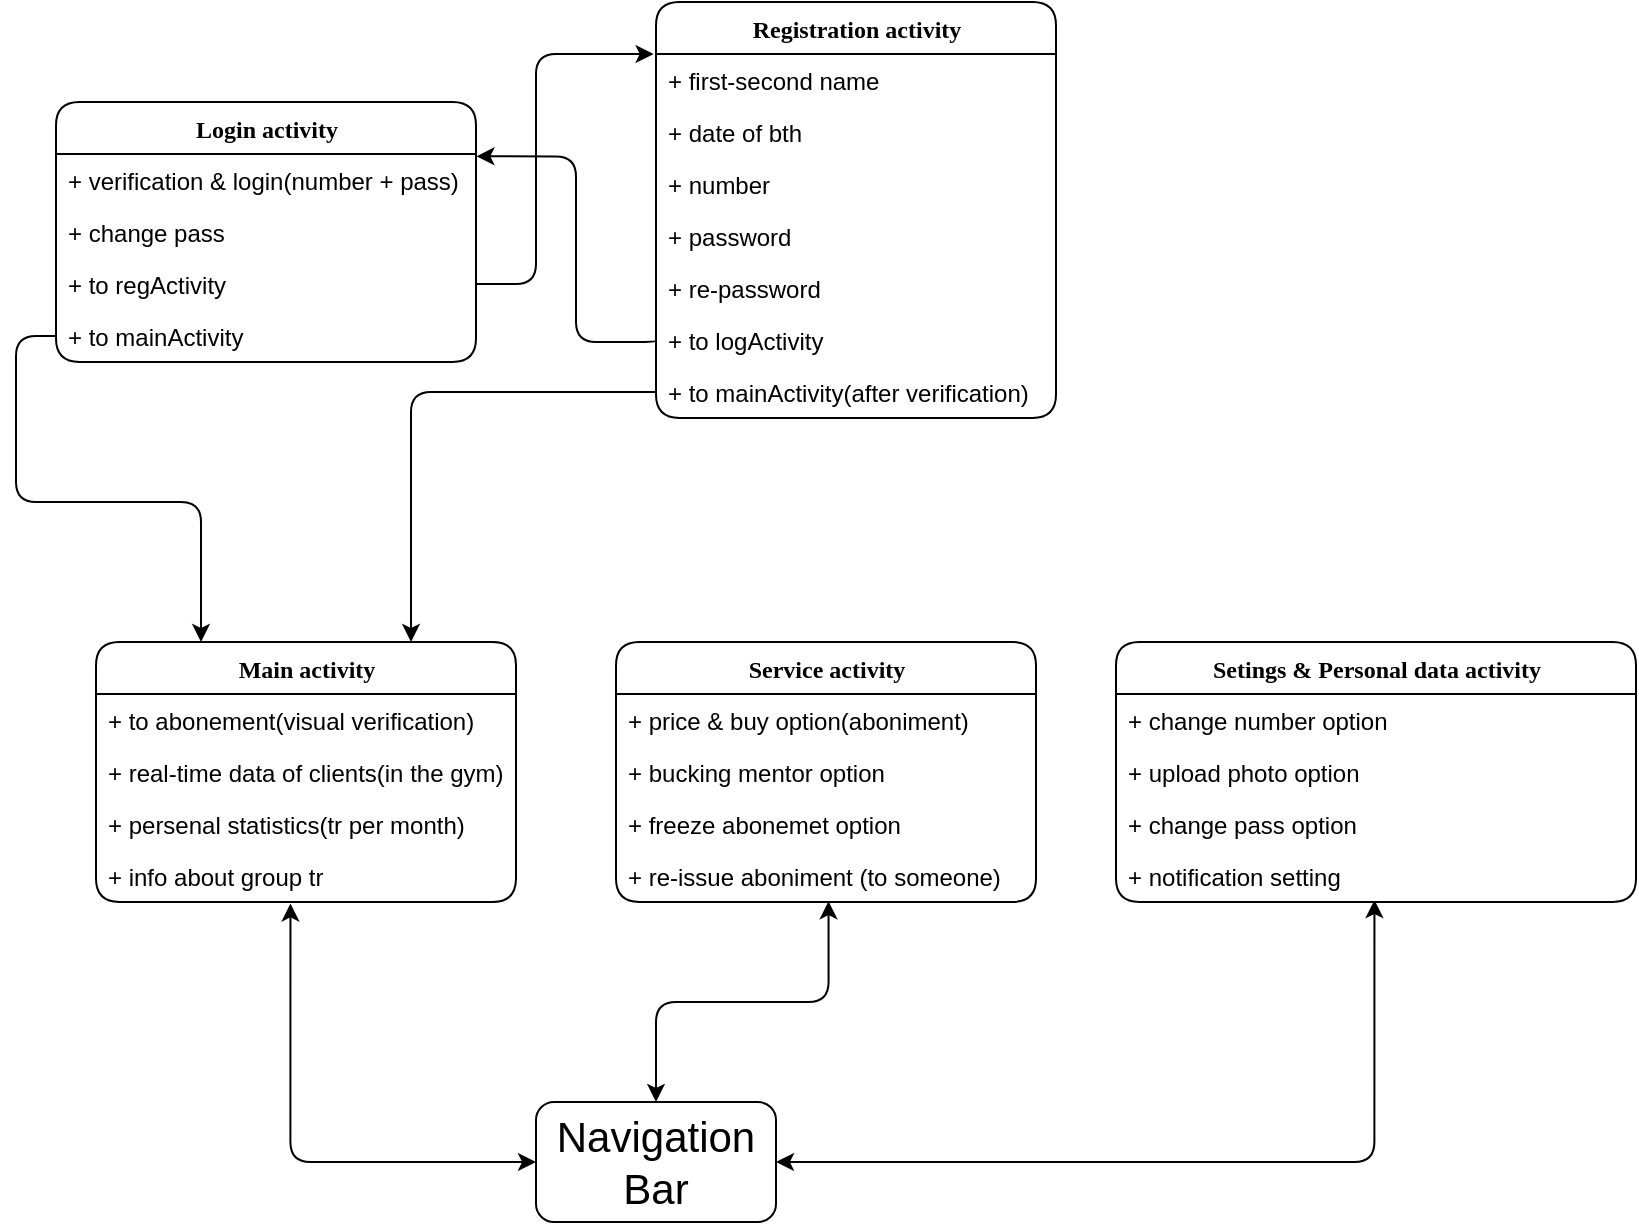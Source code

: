<mxfile version="21.7.5" type="github">
  <diagram name="Page-1" id="9f46799a-70d6-7492-0946-bef42562c5a5">
    <mxGraphModel dx="1402" dy="771" grid="1" gridSize="10" guides="1" tooltips="1" connect="1" arrows="1" fold="1" page="1" pageScale="1" pageWidth="1100" pageHeight="850" background="none" math="0" shadow="0">
      <root>
        <mxCell id="0" />
        <mxCell id="1" parent="0" />
        <mxCell id="78961159f06e98e8-17" value="Login activity" style="swimlane;html=1;fontStyle=1;align=center;verticalAlign=top;childLayout=stackLayout;horizontal=1;startSize=26;horizontalStack=0;resizeParent=1;resizeLast=0;collapsible=1;marginBottom=0;swimlaneFillColor=#ffffff;rounded=1;shadow=0;comic=0;labelBackgroundColor=none;strokeWidth=1;fillColor=none;fontFamily=Verdana;fontSize=12" parent="1" vertex="1">
          <mxGeometry x="30" y="70" width="210" height="130" as="geometry" />
        </mxCell>
        <mxCell id="78961159f06e98e8-21" value="+ verification &amp;amp; login(number + pass)" style="text;html=1;strokeColor=none;fillColor=none;align=left;verticalAlign=top;spacingLeft=4;spacingRight=4;whiteSpace=wrap;overflow=hidden;rotatable=0;points=[[0,0.5],[1,0.5]];portConstraint=eastwest;rounded=1;" parent="78961159f06e98e8-17" vertex="1">
          <mxGeometry y="26" width="210" height="26" as="geometry" />
        </mxCell>
        <mxCell id="78961159f06e98e8-23" value="+ change pass" style="text;html=1;strokeColor=none;fillColor=none;align=left;verticalAlign=top;spacingLeft=4;spacingRight=4;whiteSpace=wrap;overflow=hidden;rotatable=0;points=[[0,0.5],[1,0.5]];portConstraint=eastwest;rounded=1;" parent="78961159f06e98e8-17" vertex="1">
          <mxGeometry y="52" width="210" height="26" as="geometry" />
        </mxCell>
        <mxCell id="orXaqV5CBYKXUnDwEfgx-1" value="+ to regActivity" style="text;html=1;strokeColor=none;fillColor=none;align=left;verticalAlign=top;spacingLeft=4;spacingRight=4;whiteSpace=wrap;overflow=hidden;rotatable=0;points=[[0,0.5],[1,0.5]];portConstraint=eastwest;rounded=1;" vertex="1" parent="78961159f06e98e8-17">
          <mxGeometry y="78" width="210" height="26" as="geometry" />
        </mxCell>
        <mxCell id="78961159f06e98e8-25" value="+ to mainActivity" style="text;html=1;strokeColor=none;fillColor=none;align=left;verticalAlign=top;spacingLeft=4;spacingRight=4;whiteSpace=wrap;overflow=hidden;rotatable=0;points=[[0,0.5],[1,0.5]];portConstraint=eastwest;rounded=1;" parent="78961159f06e98e8-17" vertex="1">
          <mxGeometry y="104" width="210" height="26" as="geometry" />
        </mxCell>
        <mxCell id="a9FXiN3-2ey64VgriO8G-4" value="Registration activity" style="swimlane;html=1;fontStyle=1;align=center;verticalAlign=top;childLayout=stackLayout;horizontal=1;startSize=26;horizontalStack=0;resizeParent=1;resizeLast=0;collapsible=1;marginBottom=0;swimlaneFillColor=#ffffff;rounded=1;shadow=0;comic=0;labelBackgroundColor=none;strokeWidth=1;fillColor=none;fontFamily=Verdana;fontSize=12" parent="1" vertex="1">
          <mxGeometry x="330" y="20" width="200" height="208" as="geometry" />
        </mxCell>
        <mxCell id="a9FXiN3-2ey64VgriO8G-7" value="+ first-second name" style="text;html=1;strokeColor=none;fillColor=none;align=left;verticalAlign=top;spacingLeft=4;spacingRight=4;whiteSpace=wrap;overflow=hidden;rotatable=0;points=[[0,0.5],[1,0.5]];portConstraint=eastwest;rounded=1;" parent="a9FXiN3-2ey64VgriO8G-4" vertex="1">
          <mxGeometry y="26" width="200" height="26" as="geometry" />
        </mxCell>
        <mxCell id="a9FXiN3-2ey64VgriO8G-6" value="+ date of bth" style="text;html=1;strokeColor=none;fillColor=none;align=left;verticalAlign=top;spacingLeft=4;spacingRight=4;whiteSpace=wrap;overflow=hidden;rotatable=0;points=[[0,0.5],[1,0.5]];portConstraint=eastwest;rounded=1;" parent="a9FXiN3-2ey64VgriO8G-4" vertex="1">
          <mxGeometry y="52" width="200" height="26" as="geometry" />
        </mxCell>
        <mxCell id="a9FXiN3-2ey64VgriO8G-5" value="+ number" style="text;html=1;strokeColor=none;fillColor=none;align=left;verticalAlign=top;spacingLeft=4;spacingRight=4;whiteSpace=wrap;overflow=hidden;rotatable=0;points=[[0,0.5],[1,0.5]];portConstraint=eastwest;rounded=1;" parent="a9FXiN3-2ey64VgriO8G-4" vertex="1">
          <mxGeometry y="78" width="200" height="26" as="geometry" />
        </mxCell>
        <mxCell id="orXaqV5CBYKXUnDwEfgx-3" value="+ password&lt;br&gt;" style="text;html=1;strokeColor=none;fillColor=none;align=left;verticalAlign=top;spacingLeft=4;spacingRight=4;whiteSpace=wrap;overflow=hidden;rotatable=0;points=[[0,0.5],[1,0.5]];portConstraint=eastwest;rounded=1;" vertex="1" parent="a9FXiN3-2ey64VgriO8G-4">
          <mxGeometry y="104" width="200" height="26" as="geometry" />
        </mxCell>
        <mxCell id="orXaqV5CBYKXUnDwEfgx-4" value="+ re-password" style="text;html=1;strokeColor=none;fillColor=none;align=left;verticalAlign=top;spacingLeft=4;spacingRight=4;whiteSpace=wrap;overflow=hidden;rotatable=0;points=[[0,0.5],[1,0.5]];portConstraint=eastwest;rounded=1;" vertex="1" parent="a9FXiN3-2ey64VgriO8G-4">
          <mxGeometry y="130" width="200" height="26" as="geometry" />
        </mxCell>
        <mxCell id="orXaqV5CBYKXUnDwEfgx-5" value="+ to logActivity" style="text;html=1;strokeColor=none;fillColor=none;align=left;verticalAlign=top;spacingLeft=4;spacingRight=4;whiteSpace=wrap;overflow=hidden;rotatable=0;points=[[0,0.5],[1,0.5]];portConstraint=eastwest;rounded=1;" vertex="1" parent="a9FXiN3-2ey64VgriO8G-4">
          <mxGeometry y="156" width="200" height="26" as="geometry" />
        </mxCell>
        <mxCell id="orXaqV5CBYKXUnDwEfgx-16" value="+ to mainActivity(after verification)" style="text;html=1;strokeColor=none;fillColor=none;align=left;verticalAlign=top;spacingLeft=4;spacingRight=4;whiteSpace=wrap;overflow=hidden;rotatable=0;points=[[0,0.5],[1,0.5]];portConstraint=eastwest;rounded=1;" vertex="1" parent="a9FXiN3-2ey64VgriO8G-4">
          <mxGeometry y="182" width="200" height="26" as="geometry" />
        </mxCell>
        <mxCell id="orXaqV5CBYKXUnDwEfgx-6" style="edgeStyle=orthogonalEdgeStyle;rounded=1;orthogonalLoop=1;jettySize=auto;html=1;exitX=1;exitY=0.5;exitDx=0;exitDy=0;entryX=-0.006;entryY=0.126;entryDx=0;entryDy=0;entryPerimeter=0;" edge="1" parent="1" source="orXaqV5CBYKXUnDwEfgx-1" target="a9FXiN3-2ey64VgriO8G-4">
          <mxGeometry relative="1" as="geometry">
            <Array as="points">
              <mxPoint x="270" y="161" />
              <mxPoint x="270" y="46" />
              <mxPoint x="329" y="46" />
            </Array>
          </mxGeometry>
        </mxCell>
        <mxCell id="orXaqV5CBYKXUnDwEfgx-9" style="edgeStyle=orthogonalEdgeStyle;rounded=1;orthogonalLoop=1;jettySize=auto;html=1;exitX=0;exitY=0.5;exitDx=0;exitDy=0;entryX=1.001;entryY=0.045;entryDx=0;entryDy=0;entryPerimeter=0;" edge="1" parent="1" source="orXaqV5CBYKXUnDwEfgx-5" target="78961159f06e98e8-21">
          <mxGeometry relative="1" as="geometry">
            <Array as="points">
              <mxPoint x="330" y="190" />
              <mxPoint x="290" y="190" />
              <mxPoint x="290" y="97" />
            </Array>
          </mxGeometry>
        </mxCell>
        <mxCell id="orXaqV5CBYKXUnDwEfgx-10" value="Main activity" style="swimlane;html=1;fontStyle=1;align=center;verticalAlign=top;childLayout=stackLayout;horizontal=1;startSize=26;horizontalStack=0;resizeParent=1;resizeLast=0;collapsible=1;marginBottom=0;swimlaneFillColor=#ffffff;rounded=1;shadow=0;comic=0;labelBackgroundColor=none;strokeWidth=1;fillColor=none;fontFamily=Verdana;fontSize=12" vertex="1" parent="1">
          <mxGeometry x="50" y="340" width="210" height="130" as="geometry" />
        </mxCell>
        <mxCell id="orXaqV5CBYKXUnDwEfgx-12" value="+ to abonement(visual verification)" style="text;html=1;strokeColor=none;fillColor=none;align=left;verticalAlign=top;spacingLeft=4;spacingRight=4;whiteSpace=wrap;overflow=hidden;rotatable=0;points=[[0,0.5],[1,0.5]];portConstraint=eastwest;rounded=1;" vertex="1" parent="orXaqV5CBYKXUnDwEfgx-10">
          <mxGeometry y="26" width="210" height="26" as="geometry" />
        </mxCell>
        <mxCell id="orXaqV5CBYKXUnDwEfgx-11" value="+ real-time data of clients(in the gym)" style="text;html=1;strokeColor=none;fillColor=none;align=left;verticalAlign=top;spacingLeft=4;spacingRight=4;whiteSpace=wrap;overflow=hidden;rotatable=0;points=[[0,0.5],[1,0.5]];portConstraint=eastwest;rounded=1;" vertex="1" parent="orXaqV5CBYKXUnDwEfgx-10">
          <mxGeometry y="52" width="210" height="26" as="geometry" />
        </mxCell>
        <mxCell id="orXaqV5CBYKXUnDwEfgx-19" value="+ persenal statistics(tr per month)" style="text;html=1;strokeColor=none;fillColor=none;align=left;verticalAlign=top;spacingLeft=4;spacingRight=4;whiteSpace=wrap;overflow=hidden;rotatable=0;points=[[0,0.5],[1,0.5]];portConstraint=eastwest;rounded=1;" vertex="1" parent="orXaqV5CBYKXUnDwEfgx-10">
          <mxGeometry y="78" width="210" height="26" as="geometry" />
        </mxCell>
        <mxCell id="orXaqV5CBYKXUnDwEfgx-20" value="+ info about group tr" style="text;html=1;strokeColor=none;fillColor=none;align=left;verticalAlign=top;spacingLeft=4;spacingRight=4;whiteSpace=wrap;overflow=hidden;rotatable=0;points=[[0,0.5],[1,0.5]];portConstraint=eastwest;rounded=1;" vertex="1" parent="orXaqV5CBYKXUnDwEfgx-10">
          <mxGeometry y="104" width="210" height="26" as="geometry" />
        </mxCell>
        <mxCell id="orXaqV5CBYKXUnDwEfgx-17" style="edgeStyle=orthogonalEdgeStyle;rounded=1;orthogonalLoop=1;jettySize=auto;html=1;exitX=0;exitY=0.5;exitDx=0;exitDy=0;entryX=0.75;entryY=0;entryDx=0;entryDy=0;" edge="1" parent="1" source="orXaqV5CBYKXUnDwEfgx-16" target="orXaqV5CBYKXUnDwEfgx-10">
          <mxGeometry relative="1" as="geometry" />
        </mxCell>
        <mxCell id="orXaqV5CBYKXUnDwEfgx-18" style="edgeStyle=orthogonalEdgeStyle;rounded=1;orthogonalLoop=1;jettySize=auto;html=1;exitX=0;exitY=0.5;exitDx=0;exitDy=0;entryX=0.25;entryY=0;entryDx=0;entryDy=0;" edge="1" parent="1" source="78961159f06e98e8-25" target="orXaqV5CBYKXUnDwEfgx-10">
          <mxGeometry relative="1" as="geometry" />
        </mxCell>
        <mxCell id="orXaqV5CBYKXUnDwEfgx-21" value="Service activity" style="swimlane;html=1;fontStyle=1;align=center;verticalAlign=top;childLayout=stackLayout;horizontal=1;startSize=26;horizontalStack=0;resizeParent=1;resizeLast=0;collapsible=1;marginBottom=0;swimlaneFillColor=#ffffff;rounded=1;shadow=0;comic=0;labelBackgroundColor=none;strokeWidth=1;fillColor=none;fontFamily=Verdana;fontSize=12" vertex="1" parent="1">
          <mxGeometry x="310" y="340" width="210" height="130" as="geometry" />
        </mxCell>
        <mxCell id="orXaqV5CBYKXUnDwEfgx-22" value="+ price &amp;amp; buy option(aboniment)" style="text;html=1;strokeColor=none;fillColor=none;align=left;verticalAlign=top;spacingLeft=4;spacingRight=4;whiteSpace=wrap;overflow=hidden;rotatable=0;points=[[0,0.5],[1,0.5]];portConstraint=eastwest;rounded=1;" vertex="1" parent="orXaqV5CBYKXUnDwEfgx-21">
          <mxGeometry y="26" width="210" height="26" as="geometry" />
        </mxCell>
        <mxCell id="orXaqV5CBYKXUnDwEfgx-23" value="+ bucking mentor option" style="text;html=1;strokeColor=none;fillColor=none;align=left;verticalAlign=top;spacingLeft=4;spacingRight=4;whiteSpace=wrap;overflow=hidden;rotatable=0;points=[[0,0.5],[1,0.5]];portConstraint=eastwest;rounded=1;" vertex="1" parent="orXaqV5CBYKXUnDwEfgx-21">
          <mxGeometry y="52" width="210" height="26" as="geometry" />
        </mxCell>
        <mxCell id="orXaqV5CBYKXUnDwEfgx-24" value="+ freeze abonemet option" style="text;html=1;strokeColor=none;fillColor=none;align=left;verticalAlign=top;spacingLeft=4;spacingRight=4;whiteSpace=wrap;overflow=hidden;rotatable=0;points=[[0,0.5],[1,0.5]];portConstraint=eastwest;rounded=1;" vertex="1" parent="orXaqV5CBYKXUnDwEfgx-21">
          <mxGeometry y="78" width="210" height="26" as="geometry" />
        </mxCell>
        <mxCell id="orXaqV5CBYKXUnDwEfgx-25" value="+&amp;nbsp;re-issue aboniment (to someone)" style="text;html=1;strokeColor=none;fillColor=none;align=left;verticalAlign=top;spacingLeft=4;spacingRight=4;whiteSpace=wrap;overflow=hidden;rotatable=0;points=[[0,0.5],[1,0.5]];portConstraint=eastwest;rounded=1;" vertex="1" parent="orXaqV5CBYKXUnDwEfgx-21">
          <mxGeometry y="104" width="210" height="26" as="geometry" />
        </mxCell>
        <mxCell id="orXaqV5CBYKXUnDwEfgx-28" style="edgeStyle=orthogonalEdgeStyle;rounded=1;orthogonalLoop=1;jettySize=auto;html=1;exitX=0;exitY=0.5;exitDx=0;exitDy=0;entryX=0.463;entryY=1.027;entryDx=0;entryDy=0;entryPerimeter=0;startArrow=classic;startFill=1;" edge="1" parent="1" source="orXaqV5CBYKXUnDwEfgx-26" target="orXaqV5CBYKXUnDwEfgx-20">
          <mxGeometry relative="1" as="geometry" />
        </mxCell>
        <mxCell id="orXaqV5CBYKXUnDwEfgx-29" style="edgeStyle=orthogonalEdgeStyle;rounded=1;orthogonalLoop=1;jettySize=auto;html=1;exitX=0.5;exitY=0;exitDx=0;exitDy=0;entryX=0.506;entryY=0.984;entryDx=0;entryDy=0;entryPerimeter=0;startArrow=classic;startFill=1;" edge="1" parent="1" source="orXaqV5CBYKXUnDwEfgx-26" target="orXaqV5CBYKXUnDwEfgx-25">
          <mxGeometry relative="1" as="geometry" />
        </mxCell>
        <mxCell id="orXaqV5CBYKXUnDwEfgx-35" style="edgeStyle=orthogonalEdgeStyle;rounded=1;orthogonalLoop=1;jettySize=auto;html=1;exitX=1;exitY=0.5;exitDx=0;exitDy=0;entryX=0.497;entryY=0.962;entryDx=0;entryDy=0;entryPerimeter=0;startArrow=classic;startFill=1;" edge="1" parent="1" source="orXaqV5CBYKXUnDwEfgx-26" target="orXaqV5CBYKXUnDwEfgx-34">
          <mxGeometry relative="1" as="geometry" />
        </mxCell>
        <mxCell id="orXaqV5CBYKXUnDwEfgx-26" value="&lt;font style=&quot;font-size: 21px;&quot;&gt;Navigation Bar&lt;/font&gt;" style="rounded=1;whiteSpace=wrap;html=1;" vertex="1" parent="1">
          <mxGeometry x="270" y="570" width="120" height="60" as="geometry" />
        </mxCell>
        <mxCell id="orXaqV5CBYKXUnDwEfgx-30" value="Setings &amp;amp; Personal data activity" style="swimlane;html=1;fontStyle=1;align=center;verticalAlign=top;childLayout=stackLayout;horizontal=1;startSize=26;horizontalStack=0;resizeParent=1;resizeLast=0;collapsible=1;marginBottom=0;swimlaneFillColor=#ffffff;rounded=1;shadow=0;comic=0;labelBackgroundColor=none;strokeWidth=1;fillColor=none;fontFamily=Verdana;fontSize=12" vertex="1" parent="1">
          <mxGeometry x="560" y="340" width="260" height="130" as="geometry" />
        </mxCell>
        <mxCell id="orXaqV5CBYKXUnDwEfgx-31" value="+ change number option" style="text;html=1;strokeColor=none;fillColor=none;align=left;verticalAlign=top;spacingLeft=4;spacingRight=4;whiteSpace=wrap;overflow=hidden;rotatable=0;points=[[0,0.5],[1,0.5]];portConstraint=eastwest;rounded=1;" vertex="1" parent="orXaqV5CBYKXUnDwEfgx-30">
          <mxGeometry y="26" width="260" height="26" as="geometry" />
        </mxCell>
        <mxCell id="orXaqV5CBYKXUnDwEfgx-32" value="+ upload photo option" style="text;html=1;strokeColor=none;fillColor=none;align=left;verticalAlign=top;spacingLeft=4;spacingRight=4;whiteSpace=wrap;overflow=hidden;rotatable=0;points=[[0,0.5],[1,0.5]];portConstraint=eastwest;rounded=1;" vertex="1" parent="orXaqV5CBYKXUnDwEfgx-30">
          <mxGeometry y="52" width="260" height="26" as="geometry" />
        </mxCell>
        <mxCell id="orXaqV5CBYKXUnDwEfgx-33" value="+ change pass option" style="text;html=1;strokeColor=none;fillColor=none;align=left;verticalAlign=top;spacingLeft=4;spacingRight=4;whiteSpace=wrap;overflow=hidden;rotatable=0;points=[[0,0.5],[1,0.5]];portConstraint=eastwest;rounded=1;" vertex="1" parent="orXaqV5CBYKXUnDwEfgx-30">
          <mxGeometry y="78" width="260" height="26" as="geometry" />
        </mxCell>
        <mxCell id="orXaqV5CBYKXUnDwEfgx-34" value="+&amp;nbsp;notification setting" style="text;html=1;strokeColor=none;fillColor=none;align=left;verticalAlign=top;spacingLeft=4;spacingRight=4;whiteSpace=wrap;overflow=hidden;rotatable=0;points=[[0,0.5],[1,0.5]];portConstraint=eastwest;rounded=1;" vertex="1" parent="orXaqV5CBYKXUnDwEfgx-30">
          <mxGeometry y="104" width="260" height="26" as="geometry" />
        </mxCell>
      </root>
    </mxGraphModel>
  </diagram>
</mxfile>
